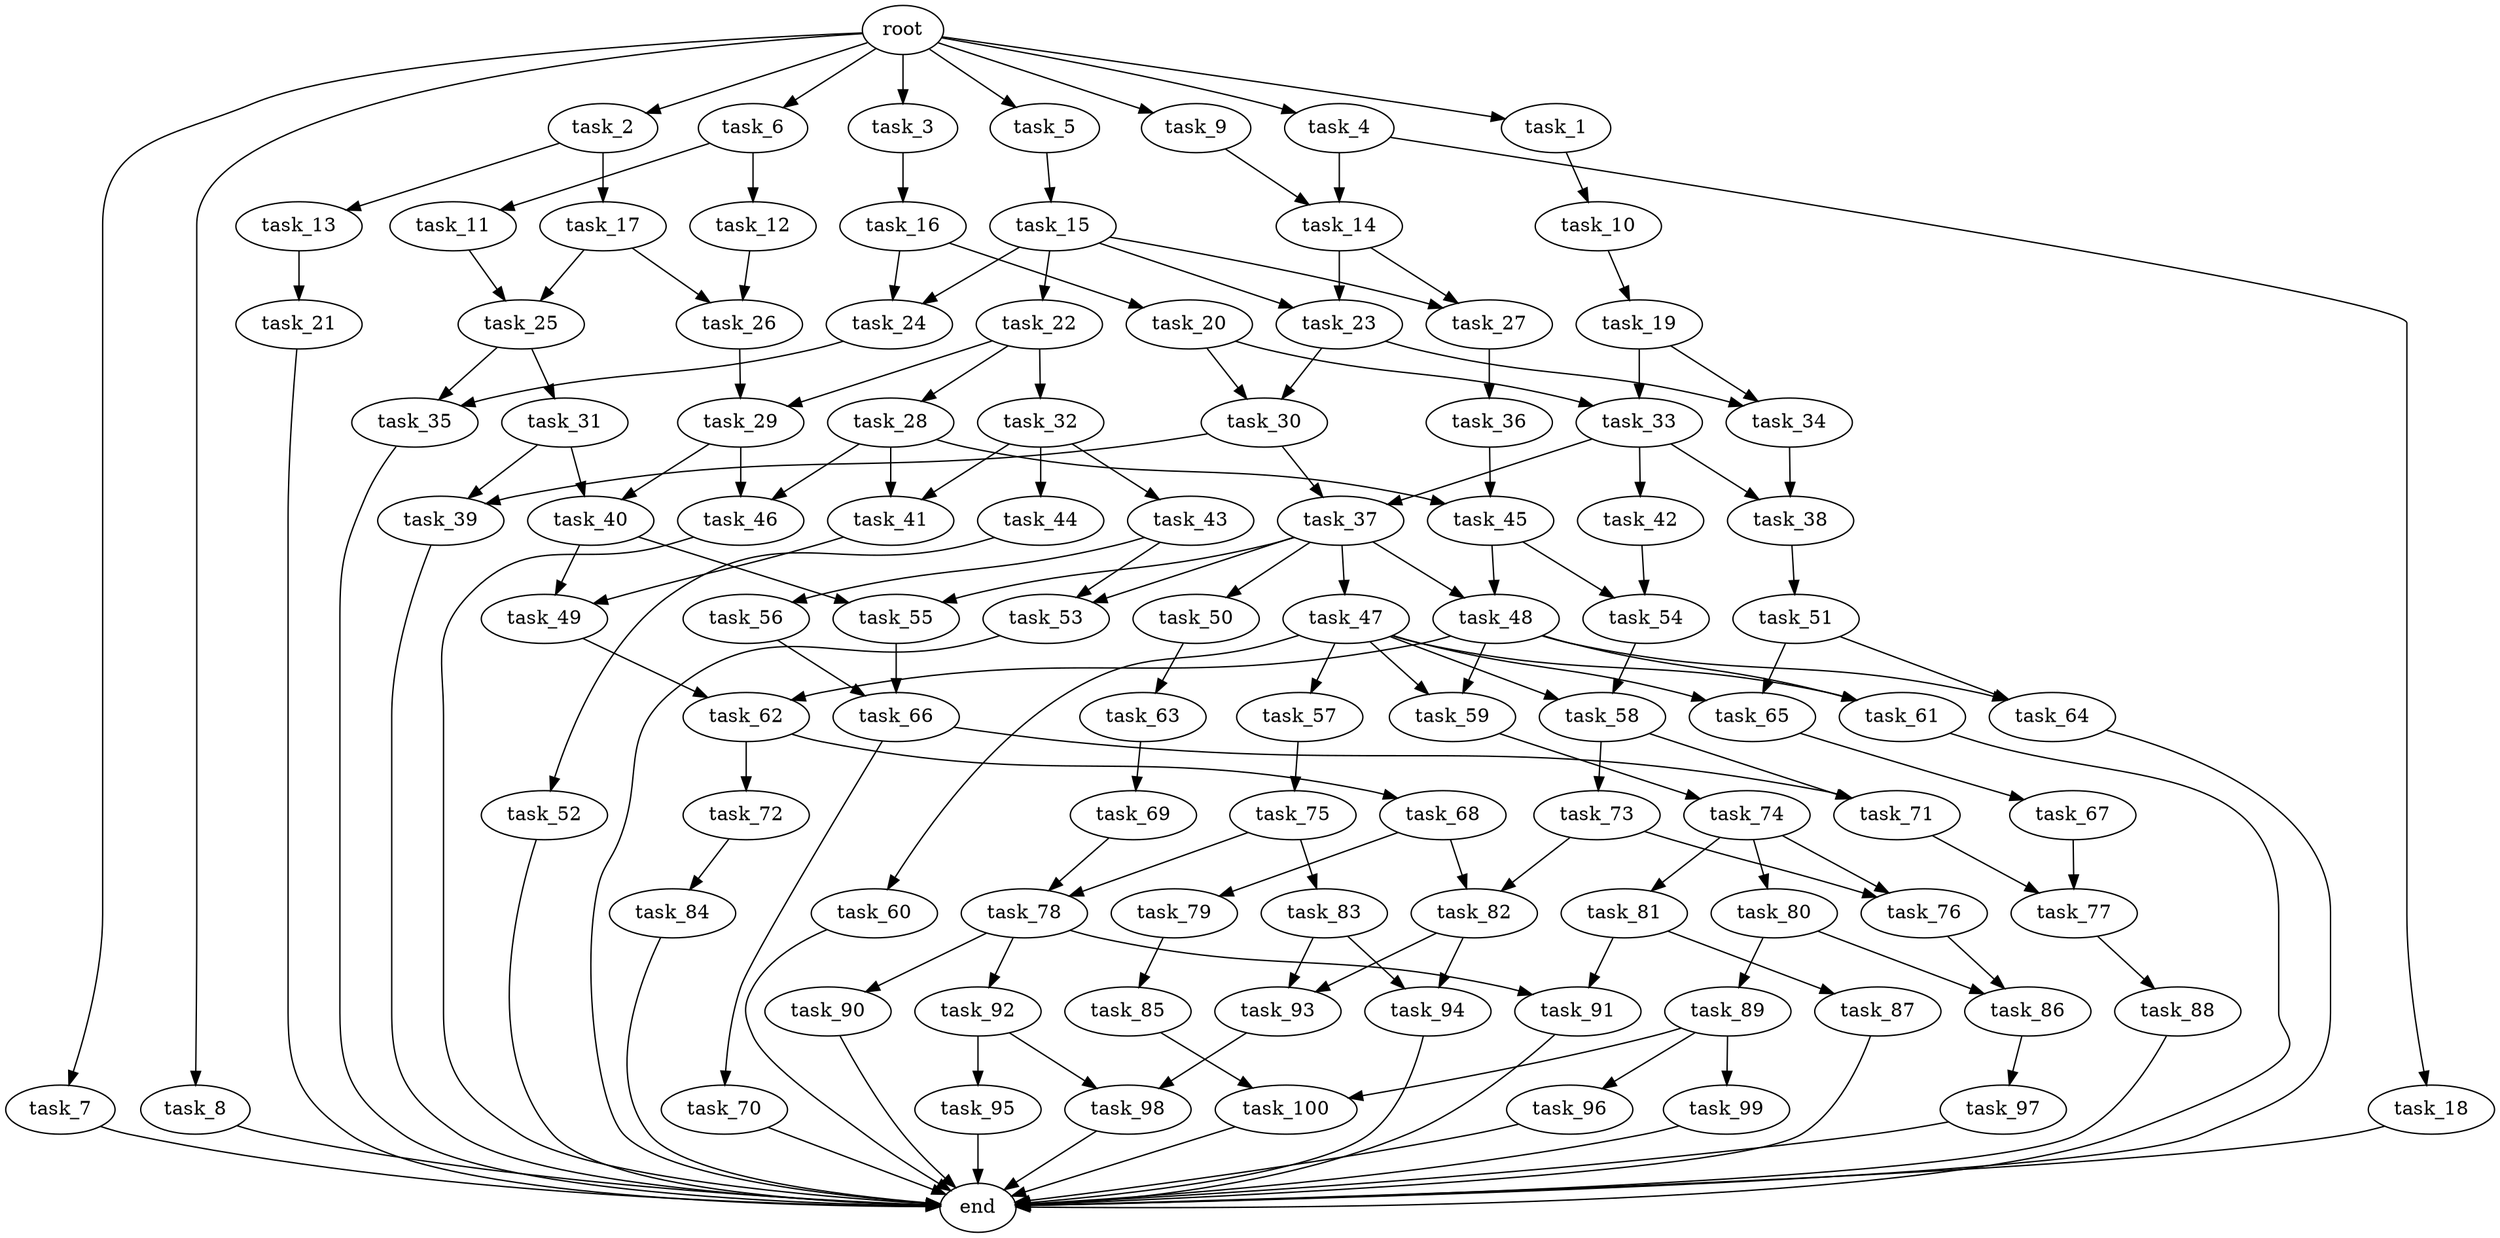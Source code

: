 digraph G {
  task_13 [size="2.465376e+09"];
  task_10 [size="2.752812e+09"];
  task_84 [size="3.944508e+09"];
  task_54 [size="4.329452e+09"];
  task_50 [size="2.662024e+09"];
  task_58 [size="6.832997e+08"];
  task_14 [size="2.807790e+09"];
  root [size="0.000000e+00"];
  task_68 [size="3.124952e+09"];
  task_15 [size="2.555951e+09"];
  task_1 [size="1.681924e+08"];
  task_82 [size="3.001549e+09"];
  task_35 [size="4.361282e+09"];
  task_17 [size="4.331119e+09"];
  task_79 [size="1.772623e+09"];
  task_24 [size="3.185165e+09"];
  task_7 [size="4.295816e+09"];
  task_37 [size="5.648019e+08"];
  task_69 [size="2.129786e+09"];
  task_87 [size="2.245070e+09"];
  task_16 [size="1.515326e+09"];
  task_25 [size="1.916455e+09"];
  task_22 [size="3.499363e+09"];
  task_99 [size="3.147022e+09"];
  task_9 [size="7.016374e+07"];
  task_12 [size="3.292314e+09"];
  task_38 [size="4.651155e+09"];
  task_8 [size="1.947581e+08"];
  task_62 [size="4.618681e+09"];
  task_93 [size="4.519922e+09"];
  task_48 [size="1.960153e+09"];
  task_20 [size="2.427126e+09"];
  task_65 [size="1.339754e+09"];
  task_41 [size="3.657664e+09"];
  task_2 [size="2.593070e+09"];
  task_85 [size="1.049294e+09"];
  task_33 [size="3.449855e+09"];
  task_43 [size="2.324738e+09"];
  task_52 [size="4.224141e+09"];
  task_56 [size="9.316941e+08"];
  task_98 [size="4.098945e+09"];
  task_90 [size="1.283796e+09"];
  task_5 [size="3.830349e+09"];
  task_29 [size="2.058976e+09"];
  task_44 [size="1.783200e+07"];
  task_59 [size="3.026035e+09"];
  task_26 [size="1.846487e+09"];
  task_67 [size="4.656472e+09"];
  task_34 [size="4.753708e+09"];
  task_23 [size="8.774564e+07"];
  task_42 [size="2.712483e+09"];
  task_80 [size="4.630173e+09"];
  task_31 [size="4.842659e+09"];
  task_36 [size="2.494993e+09"];
  task_3 [size="3.478263e+09"];
  task_94 [size="4.128065e+09"];
  task_19 [size="2.467558e+09"];
  task_92 [size="3.196238e+09"];
  task_91 [size="3.254755e+09"];
  task_66 [size="2.804428e+09"];
  task_81 [size="6.616963e+08"];
  task_40 [size="4.641938e+09"];
  task_55 [size="2.410205e+09"];
  task_73 [size="2.262854e+09"];
  task_51 [size="4.489938e+09"];
  task_45 [size="2.396308e+09"];
  task_39 [size="1.795170e+08"];
  task_74 [size="2.125141e+09"];
  task_63 [size="3.072285e+09"];
  task_61 [size="3.480303e+09"];
  task_46 [size="4.547352e+09"];
  task_70 [size="4.423799e+09"];
  task_30 [size="1.501410e+09"];
  task_6 [size="2.167980e+09"];
  task_77 [size="8.107888e+08"];
  task_95 [size="2.745352e+09"];
  task_4 [size="2.566418e+09"];
  task_21 [size="1.885305e+09"];
  task_72 [size="8.963660e+08"];
  task_75 [size="9.071418e+08"];
  task_78 [size="8.804373e+08"];
  task_88 [size="3.809656e+09"];
  task_28 [size="1.612399e+09"];
  task_86 [size="1.099945e+09"];
  task_32 [size="2.699941e+09"];
  task_97 [size="1.656039e+09"];
  task_47 [size="4.306829e+09"];
  end [size="0.000000e+00"];
  task_71 [size="2.798460e+09"];
  task_89 [size="9.086580e+08"];
  task_49 [size="1.550213e+08"];
  task_53 [size="2.682361e+09"];
  task_100 [size="1.550056e+09"];
  task_57 [size="4.079481e+09"];
  task_96 [size="4.668921e+09"];
  task_64 [size="3.001317e+09"];
  task_83 [size="1.019513e+09"];
  task_27 [size="4.677418e+09"];
  task_11 [size="4.099381e+09"];
  task_76 [size="3.146714e+08"];
  task_18 [size="4.273762e+09"];
  task_60 [size="4.740470e+09"];

  task_13 -> task_21 [size="4.930751e+08"];
  task_10 -> task_19 [size="5.505625e+08"];
  task_84 -> end [size="1.000000e-12"];
  task_54 -> task_58 [size="4.329452e+08"];
  task_50 -> task_63 [size="5.324048e+08"];
  task_58 -> task_73 [size="6.832997e+07"];
  task_58 -> task_71 [size="6.832997e+07"];
  task_14 -> task_23 [size="2.807790e+08"];
  task_14 -> task_27 [size="2.807790e+08"];
  root -> task_1 [size="1.000000e-12"];
  root -> task_6 [size="1.000000e-12"];
  root -> task_8 [size="1.000000e-12"];
  root -> task_5 [size="1.000000e-12"];
  root -> task_7 [size="1.000000e-12"];
  root -> task_3 [size="1.000000e-12"];
  root -> task_4 [size="1.000000e-12"];
  root -> task_9 [size="1.000000e-12"];
  root -> task_2 [size="1.000000e-12"];
  task_68 -> task_79 [size="6.249904e+08"];
  task_68 -> task_82 [size="6.249904e+08"];
  task_15 -> task_23 [size="5.111902e+08"];
  task_15 -> task_24 [size="5.111902e+08"];
  task_15 -> task_27 [size="5.111902e+08"];
  task_15 -> task_22 [size="5.111902e+08"];
  task_1 -> task_10 [size="3.363849e+07"];
  task_82 -> task_94 [size="3.001549e+08"];
  task_82 -> task_93 [size="3.001549e+08"];
  task_35 -> end [size="1.000000e-12"];
  task_17 -> task_25 [size="8.662238e+08"];
  task_17 -> task_26 [size="8.662238e+08"];
  task_79 -> task_85 [size="3.545247e+08"];
  task_24 -> task_35 [size="3.185165e+08"];
  task_7 -> end [size="1.000000e-12"];
  task_37 -> task_47 [size="5.648019e+07"];
  task_37 -> task_50 [size="5.648019e+07"];
  task_37 -> task_55 [size="5.648019e+07"];
  task_37 -> task_48 [size="5.648019e+07"];
  task_37 -> task_53 [size="5.648019e+07"];
  task_69 -> task_78 [size="4.259573e+08"];
  task_87 -> end [size="1.000000e-12"];
  task_16 -> task_20 [size="3.030652e+08"];
  task_16 -> task_24 [size="3.030652e+08"];
  task_25 -> task_31 [size="1.916455e+08"];
  task_25 -> task_35 [size="1.916455e+08"];
  task_22 -> task_29 [size="6.998725e+08"];
  task_22 -> task_28 [size="6.998725e+08"];
  task_22 -> task_32 [size="6.998725e+08"];
  task_99 -> end [size="1.000000e-12"];
  task_9 -> task_14 [size="1.403275e+07"];
  task_12 -> task_26 [size="6.584629e+08"];
  task_38 -> task_51 [size="4.651155e+08"];
  task_8 -> end [size="1.000000e-12"];
  task_62 -> task_68 [size="4.618681e+08"];
  task_62 -> task_72 [size="4.618681e+08"];
  task_93 -> task_98 [size="4.519922e+08"];
  task_48 -> task_64 [size="1.960153e+08"];
  task_48 -> task_62 [size="1.960153e+08"];
  task_48 -> task_59 [size="1.960153e+08"];
  task_48 -> task_61 [size="1.960153e+08"];
  task_20 -> task_33 [size="4.854251e+08"];
  task_20 -> task_30 [size="4.854251e+08"];
  task_65 -> task_67 [size="1.339754e+08"];
  task_41 -> task_49 [size="3.657664e+08"];
  task_2 -> task_17 [size="5.186140e+08"];
  task_2 -> task_13 [size="5.186140e+08"];
  task_85 -> task_100 [size="2.098589e+08"];
  task_33 -> task_37 [size="3.449855e+08"];
  task_33 -> task_38 [size="3.449855e+08"];
  task_33 -> task_42 [size="3.449855e+08"];
  task_43 -> task_56 [size="4.649476e+08"];
  task_43 -> task_53 [size="4.649476e+08"];
  task_52 -> end [size="1.000000e-12"];
  task_56 -> task_66 [size="1.863388e+08"];
  task_98 -> end [size="1.000000e-12"];
  task_90 -> end [size="1.000000e-12"];
  task_5 -> task_15 [size="7.660698e+08"];
  task_29 -> task_40 [size="2.058976e+08"];
  task_29 -> task_46 [size="2.058976e+08"];
  task_44 -> task_52 [size="3.566400e+06"];
  task_59 -> task_74 [size="3.026035e+08"];
  task_26 -> task_29 [size="1.846487e+08"];
  task_67 -> task_77 [size="9.312945e+08"];
  task_34 -> task_38 [size="4.753708e+08"];
  task_23 -> task_34 [size="8.774564e+06"];
  task_23 -> task_30 [size="8.774564e+06"];
  task_42 -> task_54 [size="5.424966e+08"];
  task_80 -> task_86 [size="9.260346e+08"];
  task_80 -> task_89 [size="9.260346e+08"];
  task_31 -> task_40 [size="9.685317e+08"];
  task_31 -> task_39 [size="9.685317e+08"];
  task_36 -> task_45 [size="4.989986e+08"];
  task_3 -> task_16 [size="6.956525e+08"];
  task_94 -> end [size="1.000000e-12"];
  task_19 -> task_34 [size="4.935116e+08"];
  task_19 -> task_33 [size="4.935116e+08"];
  task_92 -> task_95 [size="6.392476e+08"];
  task_92 -> task_98 [size="6.392476e+08"];
  task_91 -> end [size="1.000000e-12"];
  task_66 -> task_70 [size="2.804428e+08"];
  task_66 -> task_71 [size="2.804428e+08"];
  task_81 -> task_87 [size="1.323393e+08"];
  task_81 -> task_91 [size="1.323393e+08"];
  task_40 -> task_49 [size="4.641938e+08"];
  task_40 -> task_55 [size="4.641938e+08"];
  task_55 -> task_66 [size="2.410205e+08"];
  task_73 -> task_76 [size="4.525709e+08"];
  task_73 -> task_82 [size="4.525709e+08"];
  task_51 -> task_64 [size="8.979876e+08"];
  task_51 -> task_65 [size="8.979876e+08"];
  task_45 -> task_48 [size="2.396308e+08"];
  task_45 -> task_54 [size="2.396308e+08"];
  task_39 -> end [size="1.000000e-12"];
  task_74 -> task_76 [size="4.250281e+08"];
  task_74 -> task_80 [size="4.250281e+08"];
  task_74 -> task_81 [size="4.250281e+08"];
  task_63 -> task_69 [size="6.144570e+08"];
  task_61 -> end [size="1.000000e-12"];
  task_46 -> end [size="1.000000e-12"];
  task_70 -> end [size="1.000000e-12"];
  task_30 -> task_39 [size="1.501410e+08"];
  task_30 -> task_37 [size="1.501410e+08"];
  task_6 -> task_11 [size="4.335960e+08"];
  task_6 -> task_12 [size="4.335960e+08"];
  task_77 -> task_88 [size="8.107888e+07"];
  task_95 -> end [size="1.000000e-12"];
  task_4 -> task_14 [size="5.132836e+08"];
  task_4 -> task_18 [size="5.132836e+08"];
  task_21 -> end [size="1.000000e-12"];
  task_72 -> task_84 [size="1.792732e+08"];
  task_75 -> task_78 [size="1.814284e+08"];
  task_75 -> task_83 [size="1.814284e+08"];
  task_78 -> task_92 [size="8.804373e+07"];
  task_78 -> task_90 [size="8.804373e+07"];
  task_78 -> task_91 [size="8.804373e+07"];
  task_88 -> end [size="1.000000e-12"];
  task_28 -> task_45 [size="3.224799e+08"];
  task_28 -> task_41 [size="3.224799e+08"];
  task_28 -> task_46 [size="3.224799e+08"];
  task_86 -> task_97 [size="1.099945e+08"];
  task_32 -> task_41 [size="5.399883e+08"];
  task_32 -> task_44 [size="5.399883e+08"];
  task_32 -> task_43 [size="5.399883e+08"];
  task_97 -> end [size="1.000000e-12"];
  task_47 -> task_61 [size="8.613658e+08"];
  task_47 -> task_65 [size="8.613658e+08"];
  task_47 -> task_59 [size="8.613658e+08"];
  task_47 -> task_60 [size="8.613658e+08"];
  task_47 -> task_58 [size="8.613658e+08"];
  task_47 -> task_57 [size="8.613658e+08"];
  task_71 -> task_77 [size="2.798460e+08"];
  task_89 -> task_96 [size="1.817316e+08"];
  task_89 -> task_99 [size="1.817316e+08"];
  task_89 -> task_100 [size="1.817316e+08"];
  task_49 -> task_62 [size="1.550213e+07"];
  task_53 -> end [size="1.000000e-12"];
  task_100 -> end [size="1.000000e-12"];
  task_57 -> task_75 [size="8.158962e+08"];
  task_96 -> end [size="1.000000e-12"];
  task_64 -> end [size="1.000000e-12"];
  task_83 -> task_94 [size="2.039026e+08"];
  task_83 -> task_93 [size="2.039026e+08"];
  task_27 -> task_36 [size="4.677418e+08"];
  task_11 -> task_25 [size="8.198762e+08"];
  task_76 -> task_86 [size="3.146714e+07"];
  task_18 -> end [size="1.000000e-12"];
  task_60 -> end [size="1.000000e-12"];
}
